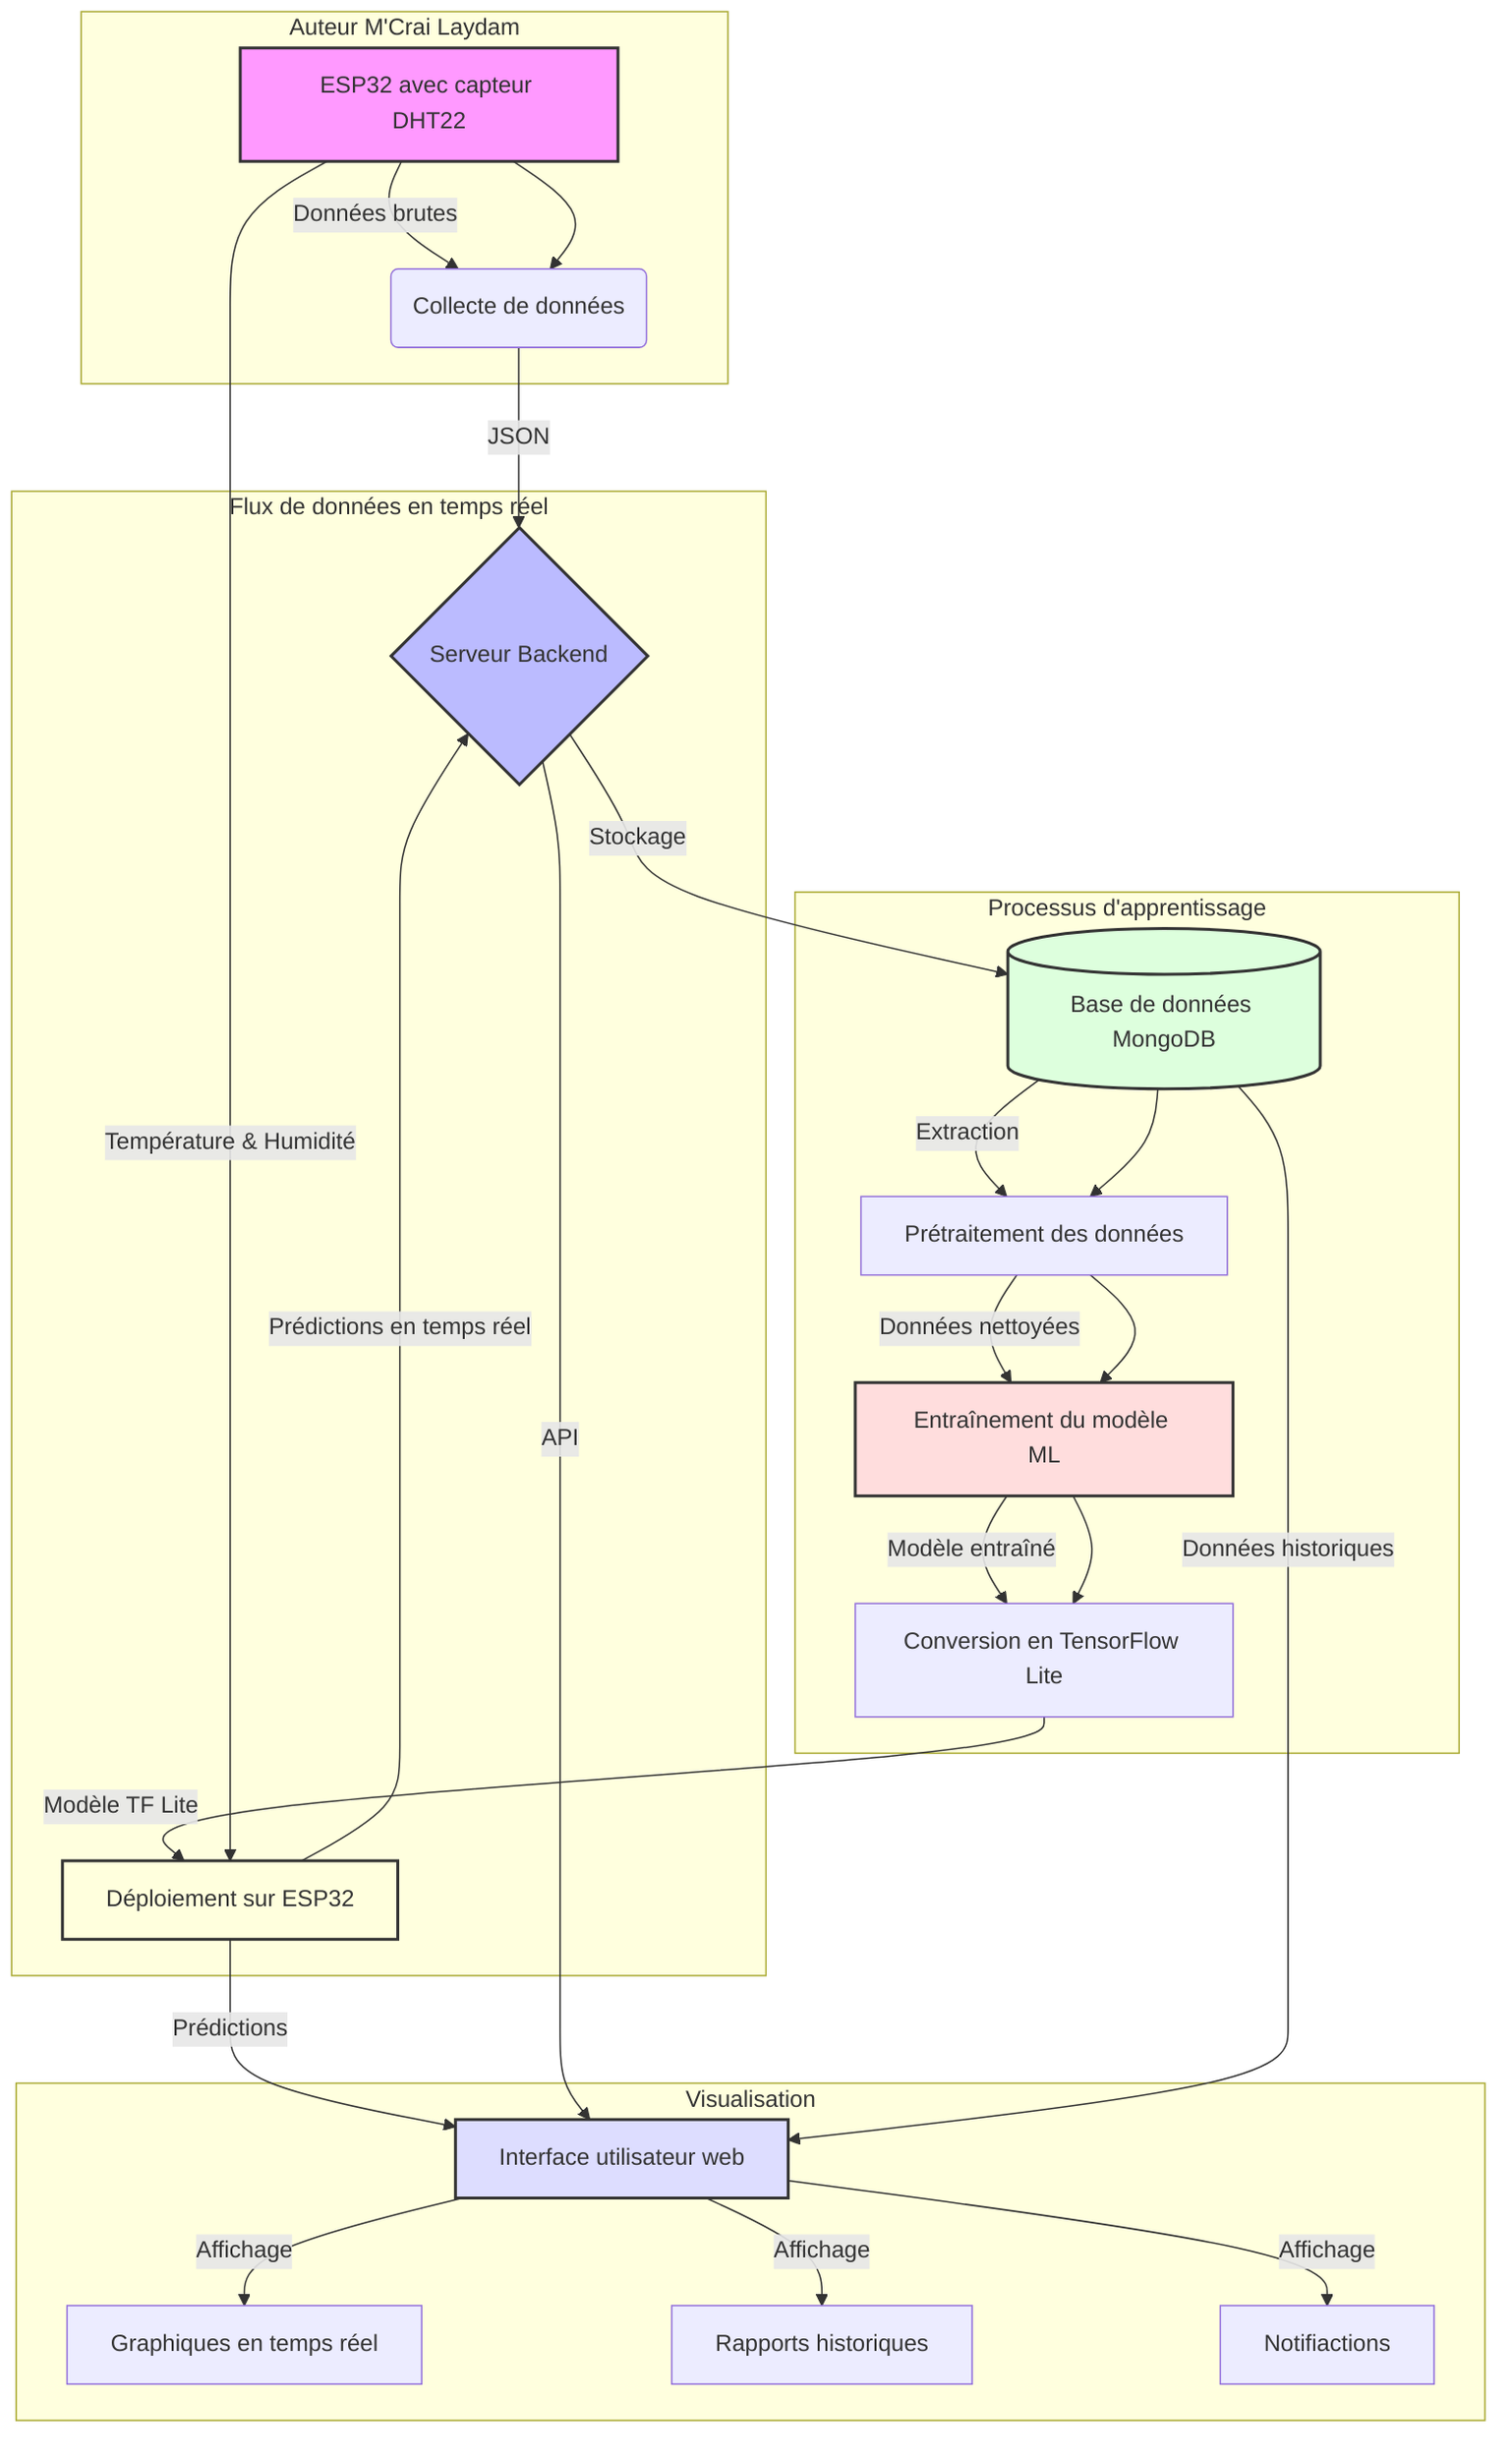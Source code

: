 graph TD
    A[ESP32 avec capteur DHT22] -->|Données brutes| B(Collecte de données)
    B -->|JSON| C{Serveur Backend}
    C -->|Stockage| D[(Base de données MongoDB)]
    D -->|Extraction| E[Prétraitement des données]
    E -->|Données nettoyées| F[Entraînement du modèle ML]
    F -->|Modèle entraîné| G[Conversion en TensorFlow Lite]
    G -->|Modèle TF Lite| H[Déploiement sur ESP32]
    H -->|Prédictions| I[Interface utilisateur web]
    C -->|API| I
    D -->|Données historiques| I

    subgraph "Auteur M'Crai Laydam"
        A--> | | B
    end

    subgraph "Flux de données en temps réel"
        A -->|Température & Humidité| H
        H -->|Prédictions en temps réel| C
    end

    subgraph "Processus d'apprentissage"
        D --> E --> F --> G
    end

    subgraph "Visualisation"
        I -->|Affichage| J[Graphiques en temps réel]
        I -->|Affichage| K[Rapports historiques]
        I -->|Affichage| L[Notifiactions]
    end

    style A fill:#f9f,stroke:#333,stroke-width:2px
    style C fill:#bbf,stroke:#333,stroke-width:2px
    style D fill:#dfd,stroke:#333,stroke-width:2px
    style F fill:#fdd,stroke:#333,stroke-width:2px
    style H fill:#ffd,stroke:#333,stroke-width:2px
    style I fill:#ddf,stroke:#333,stroke-width:2px
